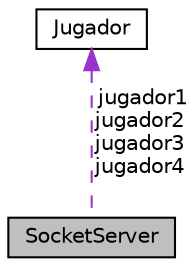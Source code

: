 digraph "SocketServer"
{
  edge [fontname="Helvetica",fontsize="10",labelfontname="Helvetica",labelfontsize="10"];
  node [fontname="Helvetica",fontsize="10",shape=record];
  Node1 [label="SocketServer",height=0.2,width=0.4,color="black", fillcolor="grey75", style="filled", fontcolor="black"];
  Node2 -> Node1 [dir="back",color="darkorchid3",fontsize="10",style="dashed",label=" jugador1\njugador2\njugador3\njugador4" ,fontname="Helvetica"];
  Node2 [label="Jugador",height=0.2,width=0.4,color="black", fillcolor="white", style="filled",URL="$class_jugador.html"];
}
